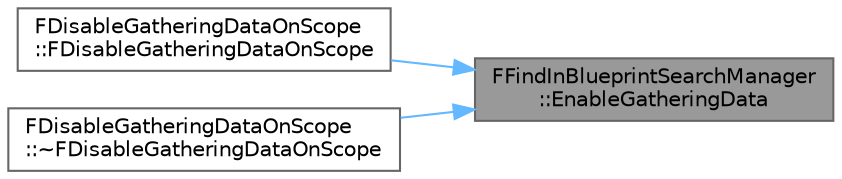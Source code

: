 digraph "FFindInBlueprintSearchManager::EnableGatheringData"
{
 // INTERACTIVE_SVG=YES
 // LATEX_PDF_SIZE
  bgcolor="transparent";
  edge [fontname=Helvetica,fontsize=10,labelfontname=Helvetica,labelfontsize=10];
  node [fontname=Helvetica,fontsize=10,shape=box,height=0.2,width=0.4];
  rankdir="RL";
  Node1 [id="Node000001",label="FFindInBlueprintSearchManager\l::EnableGatheringData",height=0.2,width=0.4,color="gray40", fillcolor="grey60", style="filled", fontcolor="black",tooltip=" "];
  Node1 -> Node2 [id="edge1_Node000001_Node000002",dir="back",color="steelblue1",style="solid",tooltip=" "];
  Node2 [id="Node000002",label="FDisableGatheringDataOnScope\l::FDisableGatheringDataOnScope",height=0.2,width=0.4,color="grey40", fillcolor="white", style="filled",URL="$d2/dcd/structFDisableGatheringDataOnScope.html#a929be718cedf65f0cd133b78844298dc",tooltip=" "];
  Node1 -> Node3 [id="edge2_Node000001_Node000003",dir="back",color="steelblue1",style="solid",tooltip=" "];
  Node3 [id="Node000003",label="FDisableGatheringDataOnScope\l::~FDisableGatheringDataOnScope",height=0.2,width=0.4,color="grey40", fillcolor="white", style="filled",URL="$d2/dcd/structFDisableGatheringDataOnScope.html#a11e64b22b420d1f7bdf4fab7c5836ff7",tooltip=" "];
}
